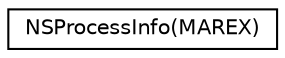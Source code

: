 digraph "类继承关系图"
{
  edge [fontname="Helvetica",fontsize="10",labelfontname="Helvetica",labelfontsize="10"];
  node [fontname="Helvetica",fontsize="10",shape=record];
  rankdir="LR";
  Node0 [label="NSProcessInfo(MAREX)",height=0.2,width=0.4,color="black", fillcolor="white", style="filled",URL="$category_n_s_process_info_07_m_a_r_e_x_08.html"];
}
